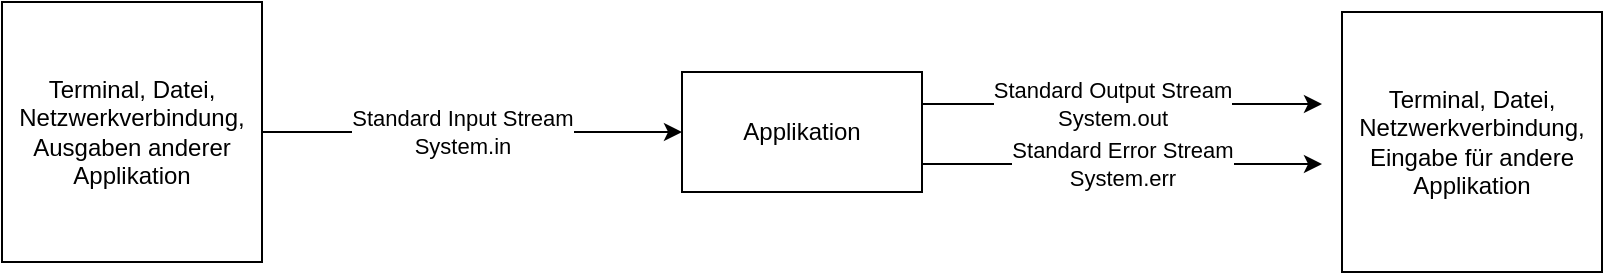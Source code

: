 <mxfile version="24.7.8">
  <diagram name="Seite-1" id="AZCW5sO88a638Ma4Jlyp">
    <mxGraphModel dx="1816" dy="582" grid="1" gridSize="10" guides="1" tooltips="1" connect="1" arrows="1" fold="1" page="1" pageScale="1" pageWidth="827" pageHeight="1169" math="0" shadow="0">
      <root>
        <mxCell id="0" />
        <mxCell id="1" parent="0" />
        <mxCell id="0Ue7t3seW11MFPYtxyHe-1" value="Applikation" style="rounded=0;whiteSpace=wrap;html=1;" vertex="1" parent="1">
          <mxGeometry x="320" y="180" width="120" height="60" as="geometry" />
        </mxCell>
        <mxCell id="0Ue7t3seW11MFPYtxyHe-2" value="" style="endArrow=classic;html=1;rounded=0;" edge="1" parent="1" target="0Ue7t3seW11MFPYtxyHe-1">
          <mxGeometry width="50" height="50" relative="1" as="geometry">
            <mxPoint x="100" y="210" as="sourcePoint" />
            <mxPoint x="220" y="180" as="targetPoint" />
          </mxGeometry>
        </mxCell>
        <mxCell id="0Ue7t3seW11MFPYtxyHe-6" value="Standard Input Stream&lt;div&gt;System.in&lt;/div&gt;" style="edgeLabel;html=1;align=center;verticalAlign=middle;resizable=0;points=[];" vertex="1" connectable="0" parent="0Ue7t3seW11MFPYtxyHe-2">
          <mxGeometry x="-0.748" relative="1" as="geometry">
            <mxPoint x="82" as="offset" />
          </mxGeometry>
        </mxCell>
        <mxCell id="0Ue7t3seW11MFPYtxyHe-3" value="" style="endArrow=classic;html=1;rounded=0;" edge="1" parent="1">
          <mxGeometry width="50" height="50" relative="1" as="geometry">
            <mxPoint x="440.0" y="196.0" as="sourcePoint" />
            <mxPoint x="640" y="196" as="targetPoint" />
          </mxGeometry>
        </mxCell>
        <mxCell id="0Ue7t3seW11MFPYtxyHe-5" value="Standard Output Stream&lt;div&gt;System.out&lt;/div&gt;" style="edgeLabel;html=1;align=center;verticalAlign=middle;resizable=0;points=[];" vertex="1" connectable="0" parent="0Ue7t3seW11MFPYtxyHe-3">
          <mxGeometry x="-0.056" relative="1" as="geometry">
            <mxPoint as="offset" />
          </mxGeometry>
        </mxCell>
        <mxCell id="0Ue7t3seW11MFPYtxyHe-4" value="Standard Error Stream&lt;div&gt;System.err&lt;/div&gt;" style="endArrow=classic;html=1;rounded=0;" edge="1" parent="1">
          <mxGeometry width="50" height="50" relative="1" as="geometry">
            <mxPoint x="440.0" y="226.0" as="sourcePoint" />
            <mxPoint x="640" y="226" as="targetPoint" />
          </mxGeometry>
        </mxCell>
        <mxCell id="0Ue7t3seW11MFPYtxyHe-10" value="Terminal, Datei, Netzwerkverbindung,&lt;div&gt;Eingabe für andere Applikation&lt;/div&gt;" style="whiteSpace=wrap;html=1;aspect=fixed;" vertex="1" parent="1">
          <mxGeometry x="650" y="150" width="130" height="130" as="geometry" />
        </mxCell>
        <mxCell id="0Ue7t3seW11MFPYtxyHe-11" value="Terminal, Datei, Netzwerkverbindung,&lt;div&gt;Ausgaben anderer Applikation&lt;/div&gt;" style="whiteSpace=wrap;html=1;aspect=fixed;" vertex="1" parent="1">
          <mxGeometry x="-20" y="145" width="130" height="130" as="geometry" />
        </mxCell>
      </root>
    </mxGraphModel>
  </diagram>
</mxfile>
